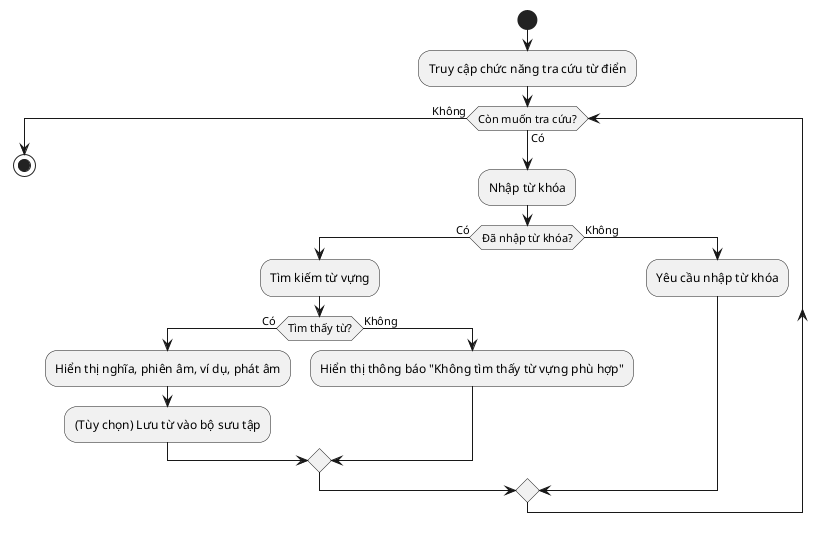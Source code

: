 @startuml
start
:Truy cập chức năng tra cứu từ điển;
while (Còn muốn tra cứu?) is (Có)
  :Nhập từ khóa;
  if (Đã nhập từ khóa?) then (Có)
    :Tìm kiếm từ vựng;
    if (Tìm thấy từ?) then (Có)
      :Hiển thị nghĩa, phiên âm, ví dụ, phát âm;
      :(Tùy chọn) Lưu từ vào bộ sưu tập;
    else (Không)
      :Hiển thị thông báo "Không tìm thấy từ vựng phù hợp";
    endif
  else (Không)
    :Yêu cầu nhập từ khóa;
  endif
endwhile (Không)
stop
@enduml 